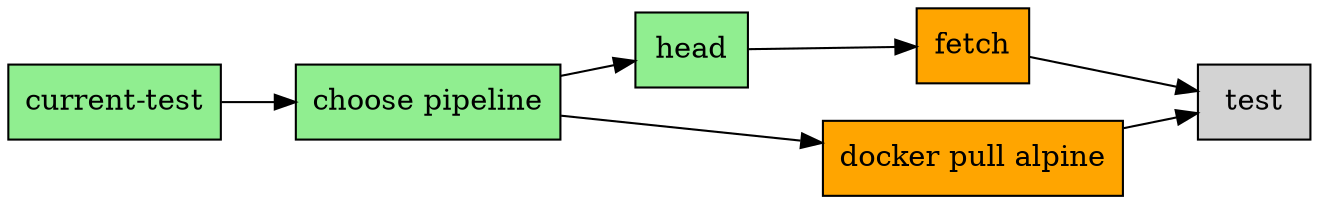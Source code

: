 digraph pipeline {
  node [shape="box"]
  rankdir=LR
  n3 [label="current-test",fillcolor="#90ee90",style="filled"]
  n2 [label="choose pipeline",fillcolor="#90ee90",style="filled"]
  n6 [label="head",fillcolor="#90ee90",style="filled"]
  n5 [label="fetch",fillcolor="#ffa500",style="filled"]
  n7 [label="docker pull alpine",fillcolor="#ffa500:#ffa500",style="filled"]
  n1 [label="test",fillcolor="#d3d3d3",style="filled"]
  n7 -> n1
  n5 -> n1
  n2 -> n7
  n6 -> n5
  n2 -> n6
  n3 -> n2
  }
